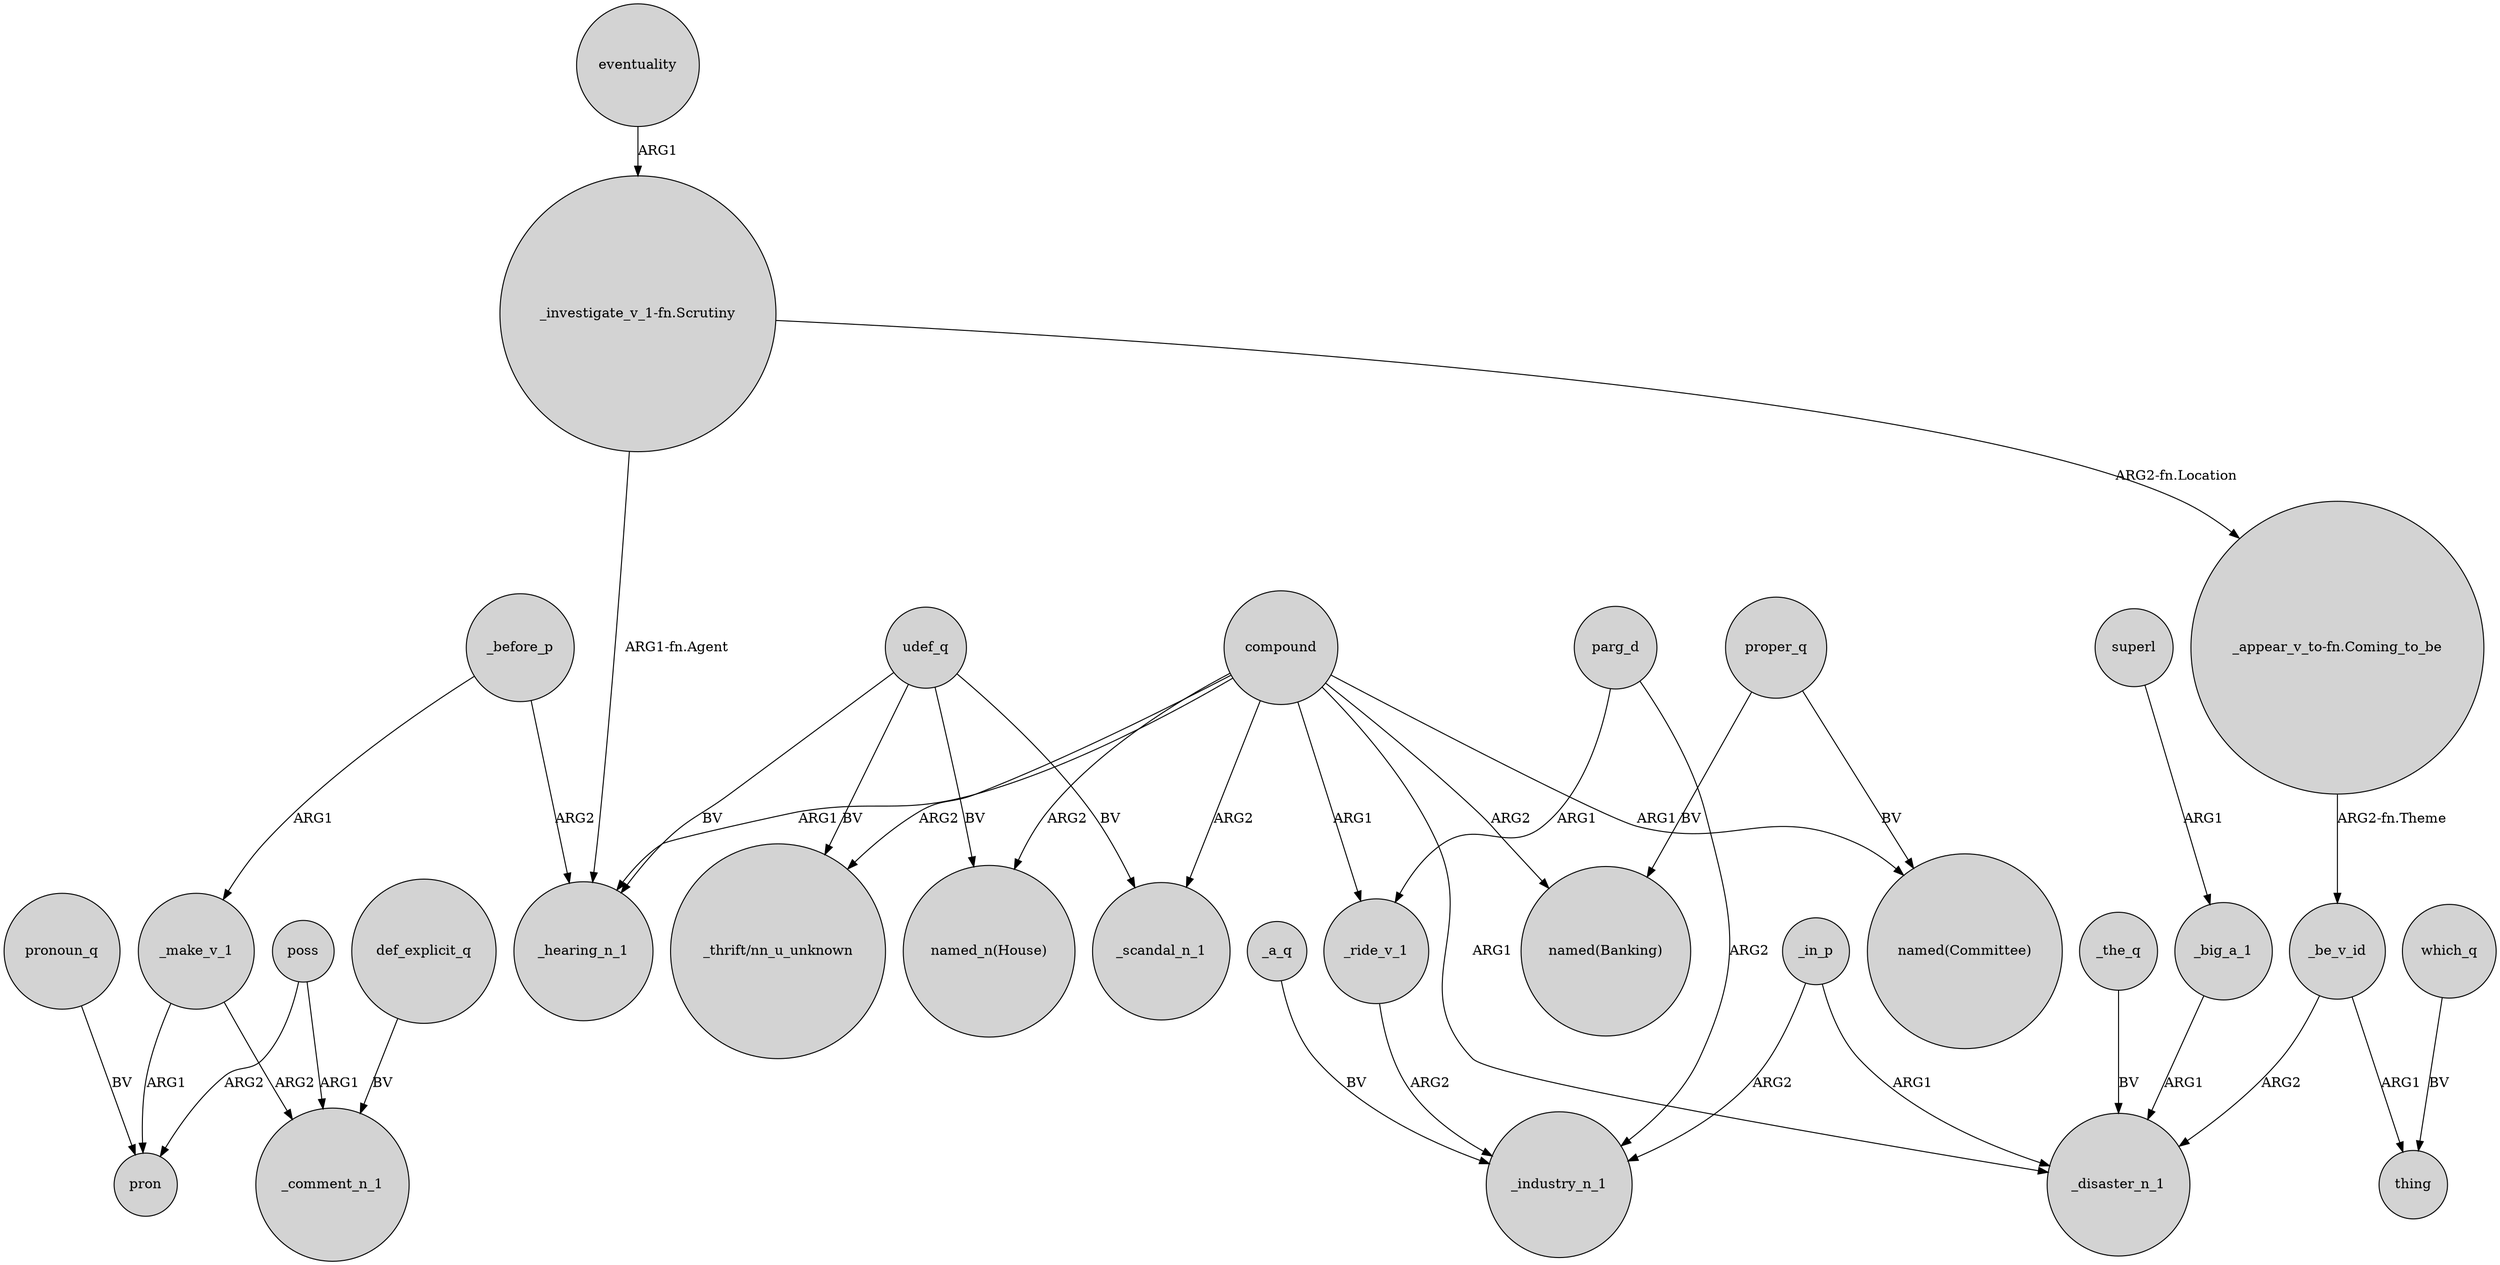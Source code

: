 digraph {
	node [shape=circle style=filled]
	poss -> _comment_n_1 [label=ARG1]
	udef_q -> "named_n(House)" [label=BV]
	"_investigate_v_1-fn.Scrutiny" -> _hearing_n_1 [label="ARG1-fn.Agent"]
	parg_d -> _industry_n_1 [label=ARG2]
	compound -> "_thrift/nn_u_unknown" [label=ARG2]
	_ride_v_1 -> _industry_n_1 [label=ARG2]
	udef_q -> _hearing_n_1 [label=BV]
	_the_q -> _disaster_n_1 [label=BV]
	"_investigate_v_1-fn.Scrutiny" -> "_appear_v_to-fn.Coming_to_be" [label="ARG2-fn.Location"]
	poss -> pron [label=ARG2]
	proper_q -> "named(Banking)" [label=BV]
	parg_d -> _ride_v_1 [label=ARG1]
	udef_q -> _scandal_n_1 [label=BV]
	_before_p -> _make_v_1 [label=ARG1]
	_before_p -> _hearing_n_1 [label=ARG2]
	compound -> _hearing_n_1 [label=ARG1]
	_in_p -> _industry_n_1 [label=ARG2]
	"_appear_v_to-fn.Coming_to_be" -> _be_v_id [label="ARG2-fn.Theme"]
	_be_v_id -> _disaster_n_1 [label=ARG2]
	_in_p -> _disaster_n_1 [label=ARG1]
	compound -> _disaster_n_1 [label=ARG1]
	pronoun_q -> pron [label=BV]
	_make_v_1 -> pron [label=ARG1]
	udef_q -> "_thrift/nn_u_unknown" [label=BV]
	_a_q -> _industry_n_1 [label=BV]
	_be_v_id -> thing [label=ARG1]
	compound -> _ride_v_1 [label=ARG1]
	compound -> "named_n(House)" [label=ARG2]
	proper_q -> "named(Committee)" [label=BV]
	def_explicit_q -> _comment_n_1 [label=BV]
	compound -> "named(Committee)" [label=ARG1]
	eventuality -> "_investigate_v_1-fn.Scrutiny" [label=ARG1]
	compound -> "named(Banking)" [label=ARG2]
	compound -> _scandal_n_1 [label=ARG2]
	superl -> _big_a_1 [label=ARG1]
	_big_a_1 -> _disaster_n_1 [label=ARG1]
	_make_v_1 -> _comment_n_1 [label=ARG2]
	which_q -> thing [label=BV]
}
